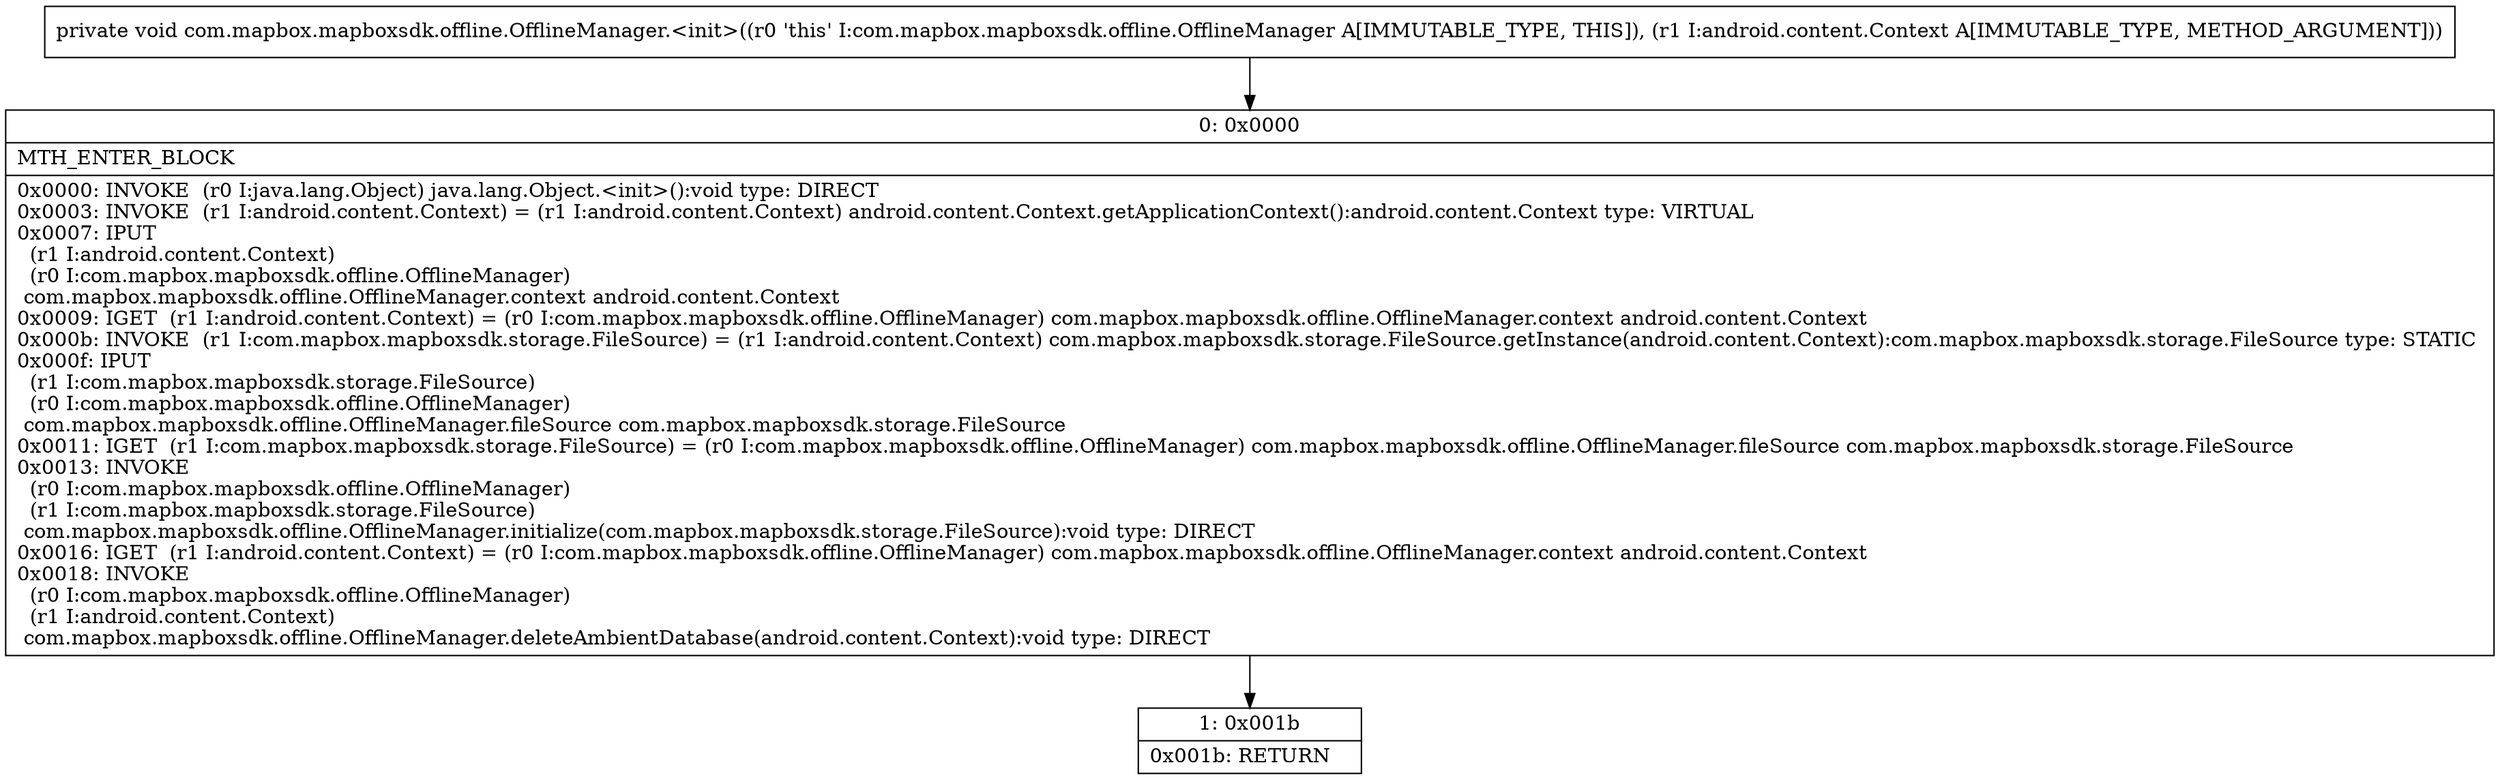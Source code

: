 digraph "CFG forcom.mapbox.mapboxsdk.offline.OfflineManager.\<init\>(Landroid\/content\/Context;)V" {
Node_0 [shape=record,label="{0\:\ 0x0000|MTH_ENTER_BLOCK\l|0x0000: INVOKE  (r0 I:java.lang.Object) java.lang.Object.\<init\>():void type: DIRECT \l0x0003: INVOKE  (r1 I:android.content.Context) = (r1 I:android.content.Context) android.content.Context.getApplicationContext():android.content.Context type: VIRTUAL \l0x0007: IPUT  \l  (r1 I:android.content.Context)\l  (r0 I:com.mapbox.mapboxsdk.offline.OfflineManager)\l com.mapbox.mapboxsdk.offline.OfflineManager.context android.content.Context \l0x0009: IGET  (r1 I:android.content.Context) = (r0 I:com.mapbox.mapboxsdk.offline.OfflineManager) com.mapbox.mapboxsdk.offline.OfflineManager.context android.content.Context \l0x000b: INVOKE  (r1 I:com.mapbox.mapboxsdk.storage.FileSource) = (r1 I:android.content.Context) com.mapbox.mapboxsdk.storage.FileSource.getInstance(android.content.Context):com.mapbox.mapboxsdk.storage.FileSource type: STATIC \l0x000f: IPUT  \l  (r1 I:com.mapbox.mapboxsdk.storage.FileSource)\l  (r0 I:com.mapbox.mapboxsdk.offline.OfflineManager)\l com.mapbox.mapboxsdk.offline.OfflineManager.fileSource com.mapbox.mapboxsdk.storage.FileSource \l0x0011: IGET  (r1 I:com.mapbox.mapboxsdk.storage.FileSource) = (r0 I:com.mapbox.mapboxsdk.offline.OfflineManager) com.mapbox.mapboxsdk.offline.OfflineManager.fileSource com.mapbox.mapboxsdk.storage.FileSource \l0x0013: INVOKE  \l  (r0 I:com.mapbox.mapboxsdk.offline.OfflineManager)\l  (r1 I:com.mapbox.mapboxsdk.storage.FileSource)\l com.mapbox.mapboxsdk.offline.OfflineManager.initialize(com.mapbox.mapboxsdk.storage.FileSource):void type: DIRECT \l0x0016: IGET  (r1 I:android.content.Context) = (r0 I:com.mapbox.mapboxsdk.offline.OfflineManager) com.mapbox.mapboxsdk.offline.OfflineManager.context android.content.Context \l0x0018: INVOKE  \l  (r0 I:com.mapbox.mapboxsdk.offline.OfflineManager)\l  (r1 I:android.content.Context)\l com.mapbox.mapboxsdk.offline.OfflineManager.deleteAmbientDatabase(android.content.Context):void type: DIRECT \l}"];
Node_1 [shape=record,label="{1\:\ 0x001b|0x001b: RETURN   \l}"];
MethodNode[shape=record,label="{private void com.mapbox.mapboxsdk.offline.OfflineManager.\<init\>((r0 'this' I:com.mapbox.mapboxsdk.offline.OfflineManager A[IMMUTABLE_TYPE, THIS]), (r1 I:android.content.Context A[IMMUTABLE_TYPE, METHOD_ARGUMENT])) }"];
MethodNode -> Node_0;
Node_0 -> Node_1;
}

